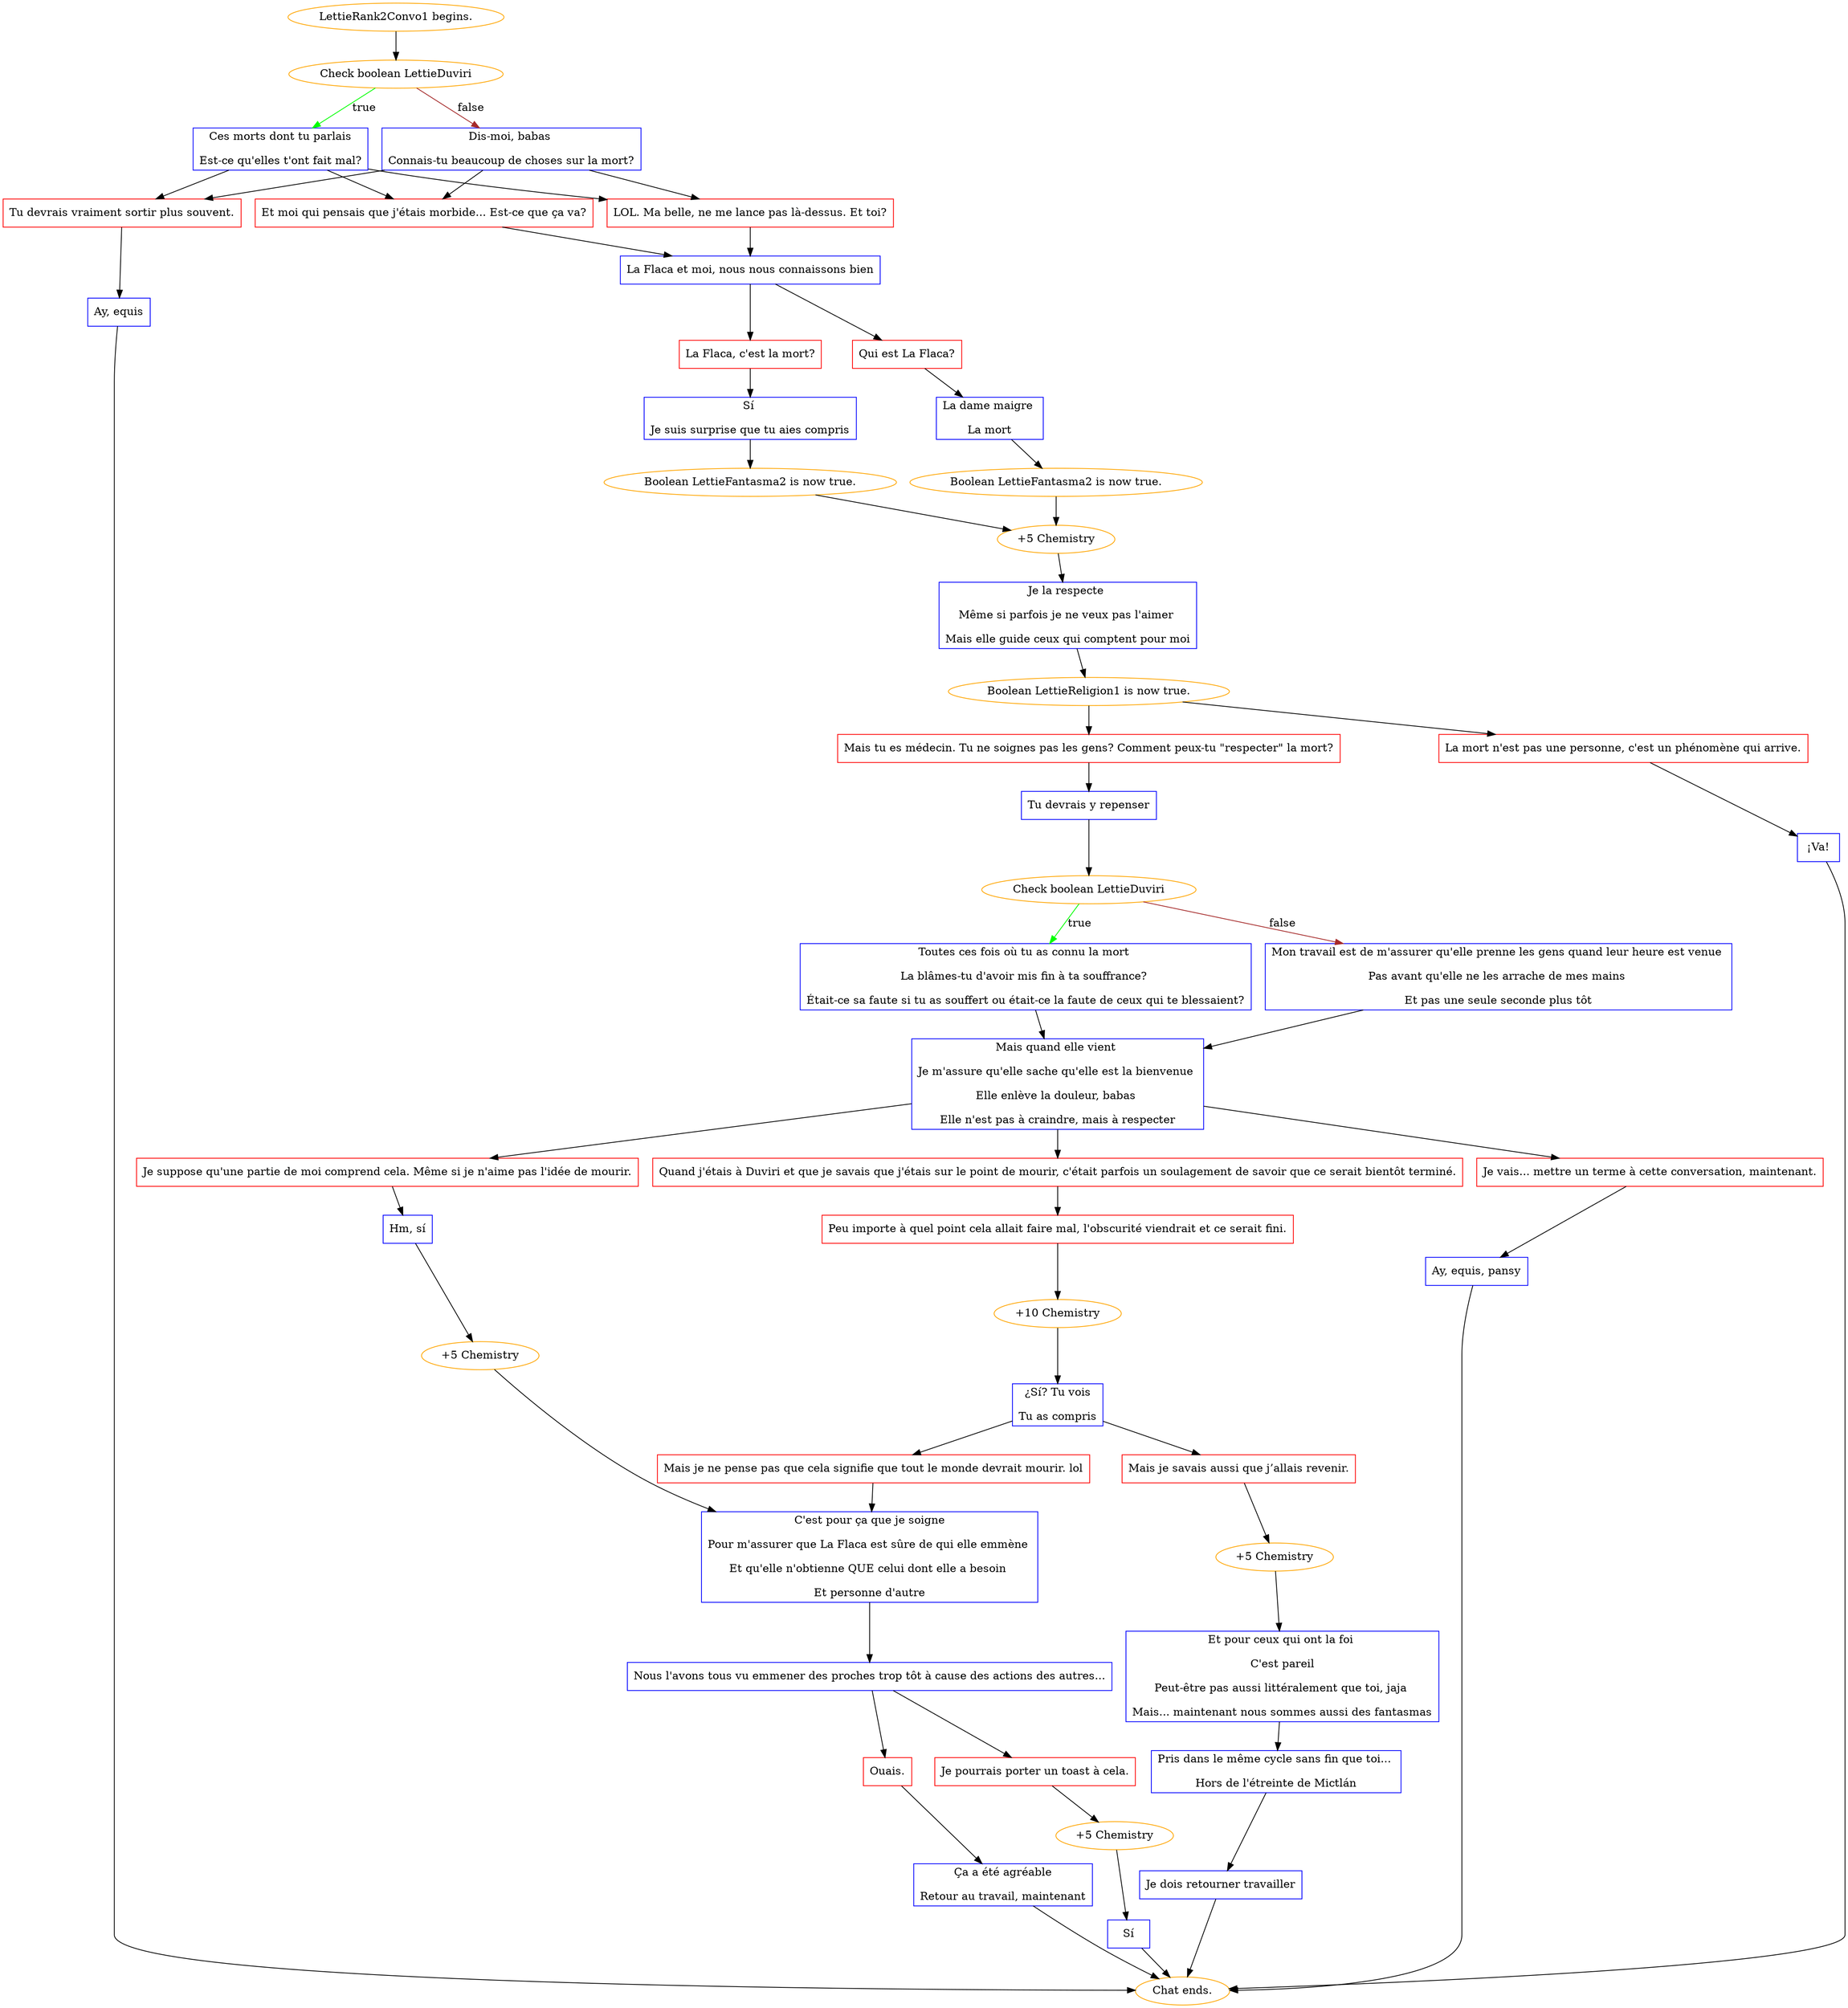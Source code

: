 digraph {
	"LettieRank2Convo1 begins." [color=orange];
		"LettieRank2Convo1 begins." -> j2549990084;
	j2549990084 [label="Check boolean LettieDuviri",color=orange];
		j2549990084 -> j2371516493 [label=true,color=green];
		j2549990084 -> j610691972 [label=false,color=brown];
	j2371516493 [label="Ces morts dont tu parlais
Est-ce qu'elles t'ont fait mal?",shape=box,color=blue];
		j2371516493 -> j284747659;
		j2371516493 -> j1467828904;
		j2371516493 -> j1019690543;
	j610691972 [label="Dis-moi, babas 
Connais-tu beaucoup de choses sur la mort?",shape=box,color=blue];
		j610691972 -> j284747659;
		j610691972 -> j1467828904;
		j610691972 -> j1019690543;
	j284747659 [label="Et moi qui pensais que j'étais morbide... Est-ce que ça va?",shape=box,color=red];
		j284747659 -> j537402783;
	j1467828904 [label="LOL. Ma belle, ne me lance pas là-dessus. Et toi?",shape=box,color=red];
		j1467828904 -> j537402783;
	j1019690543 [label="Tu devrais vraiment sortir plus souvent.",shape=box,color=red];
		j1019690543 -> j1759475013;
	j537402783 [label="La Flaca et moi, nous nous connaissons bien",shape=box,color=blue];
		j537402783 -> j828210405;
		j537402783 -> j3507918748;
	j1759475013 [label="Ay, equis",shape=box,color=blue];
		j1759475013 -> "Chat ends.";
	j828210405 [label="La Flaca, c'est la mort?",shape=box,color=red];
		j828210405 -> j3390471694;
	j3507918748 [label="Qui est La Flaca?",shape=box,color=red];
		j3507918748 -> j422729490;
	"Chat ends." [color=orange];
	j3390471694 [label="Sí 
Je suis surprise que tu aies compris",shape=box,color=blue];
		j3390471694 -> j1923446071;
	j422729490 [label="La dame maigre 
La mort",shape=box,color=blue];
		j422729490 -> j1632359044;
	j1923446071 [label="Boolean LettieFantasma2 is now true.",color=orange];
		j1923446071 -> j2789849698;
	j1632359044 [label="Boolean LettieFantasma2 is now true.",color=orange];
		j1632359044 -> j2789849698;
	j2789849698 [label="+5 Chemistry",color=orange];
		j2789849698 -> j1813552626;
	j1813552626 [label="Je la respecte 
Même si parfois je ne veux pas l'aimer 
Mais elle guide ceux qui comptent pour moi",shape=box,color=blue];
		j1813552626 -> j4268386380;
	j4268386380 [label="Boolean LettieReligion1 is now true.",color=orange];
		j4268386380 -> j728649712;
		j4268386380 -> j1400109343;
	j728649712 [label="Mais tu es médecin. Tu ne soignes pas les gens? Comment peux-tu \"respecter\" la mort?",shape=box,color=red];
		j728649712 -> j3549700010;
	j1400109343 [label="La mort n'est pas une personne, c'est un phénomène qui arrive.",shape=box,color=red];
		j1400109343 -> j437843910;
	j3549700010 [label="Tu devrais y repenser",shape=box,color=blue];
		j3549700010 -> j4087927951;
	j437843910 [label="¡Va!",shape=box,color=blue];
		j437843910 -> "Chat ends.";
	j4087927951 [label="Check boolean LettieDuviri",color=orange];
		j4087927951 -> j3596253832 [label=true,color=green];
		j4087927951 -> j3139826498 [label=false,color=brown];
	j3596253832 [label="Toutes ces fois où tu as connu la mort 
La blâmes-tu d'avoir mis fin à ta souffrance? 
Était-ce sa faute si tu as souffert ou était-ce la faute de ceux qui te blessaient?",shape=box,color=blue];
		j3596253832 -> j2332367147;
	j3139826498 [label="Mon travail est de m'assurer qu'elle prenne les gens quand leur heure est venue 
Pas avant qu'elle ne les arrache de mes mains 
Et pas une seule seconde plus tôt",shape=box,color=blue];
		j3139826498 -> j2332367147;
	j2332367147 [label="Mais quand elle vient 
Je m'assure qu'elle sache qu'elle est la bienvenue 
Elle enlève la douleur, babas 
Elle n'est pas à craindre, mais à respecter",shape=box,color=blue];
		j2332367147 -> j712051891;
		j2332367147 -> j3591929602;
		j2332367147 -> j3936558;
	j712051891 [label="Quand j'étais à Duviri et que je savais que j'étais sur le point de mourir, c'était parfois un soulagement de savoir que ce serait bientôt terminé.",shape=box,color=red];
		j712051891 -> j1163244552;
	j3591929602 [label="Je suppose qu'une partie de moi comprend cela. Même si je n'aime pas l'idée de mourir.",shape=box,color=red];
		j3591929602 -> j43624500;
	j3936558 [label="Je vais... mettre un terme à cette conversation, maintenant.",shape=box,color=red];
		j3936558 -> j2893778673;
	j1163244552 [label="Peu importe à quel point cela allait faire mal, l'obscurité viendrait et ce serait fini.",shape=box,color=red];
		j1163244552 -> j2188129572;
	j43624500 [label="Hm, sí",shape=box,color=blue];
		j43624500 -> j3666912603;
	j2893778673 [label="Ay, equis, pansy",shape=box,color=blue];
		j2893778673 -> "Chat ends.";
	j2188129572 [label="+10 Chemistry",color=orange];
		j2188129572 -> j2676716943;
	j3666912603 [label="+5 Chemistry",color=orange];
		j3666912603 -> j3891721448;
	j2676716943 [label="¿Sí? Tu vois
Tu as compris",shape=box,color=blue];
		j2676716943 -> j2772571093;
		j2676716943 -> j3100970891;
	j3891721448 [label="C'est pour ça que je soigne
Pour m'assurer que La Flaca est sûre de qui elle emmène 
Et qu'elle n'obtienne QUE celui dont elle a besoin 
Et personne d'autre",shape=box,color=blue];
		j3891721448 -> j4293080861;
	j2772571093 [label="Mais je savais aussi que j’allais revenir.",shape=box,color=red];
		j2772571093 -> j2767567833;
	j3100970891 [label="Mais je ne pense pas que cela signifie que tout le monde devrait mourir. lol",shape=box,color=red];
		j3100970891 -> j3891721448;
	j4293080861 [label="Nous l'avons tous vu emmener des proches trop tôt à cause des actions des autres...",shape=box,color=blue];
		j4293080861 -> j3076802665;
		j4293080861 -> j2532136724;
	j2767567833 [label="+5 Chemistry",color=orange];
		j2767567833 -> j3884355942;
	j3076802665 [label="Ouais.",shape=box,color=red];
		j3076802665 -> j860678951;
	j2532136724 [label="Je pourrais porter un toast à cela.",shape=box,color=red];
		j2532136724 -> j3843951455;
	j3884355942 [label="Et pour ceux qui ont la foi 
C'est pareil
Peut-être pas aussi littéralement que toi, jaja 
Mais... maintenant nous sommes aussi des fantasmas",shape=box,color=blue];
		j3884355942 -> j637658106;
	j860678951 [label="Ça a été agréable
Retour au travail, maintenant",shape=box,color=blue];
		j860678951 -> "Chat ends.";
	j3843951455 [label="+5 Chemistry",color=orange];
		j3843951455 -> j792958072;
	j637658106 [label="Pris dans le même cycle sans fin que toi... 
Hors de l'étreinte de Mictlán",shape=box,color=blue];
		j637658106 -> j3514049724;
	j792958072 [label="Sí",shape=box,color=blue];
		j792958072 -> "Chat ends.";
	j3514049724 [label="Je dois retourner travailler",shape=box,color=blue];
		j3514049724 -> "Chat ends.";
}
